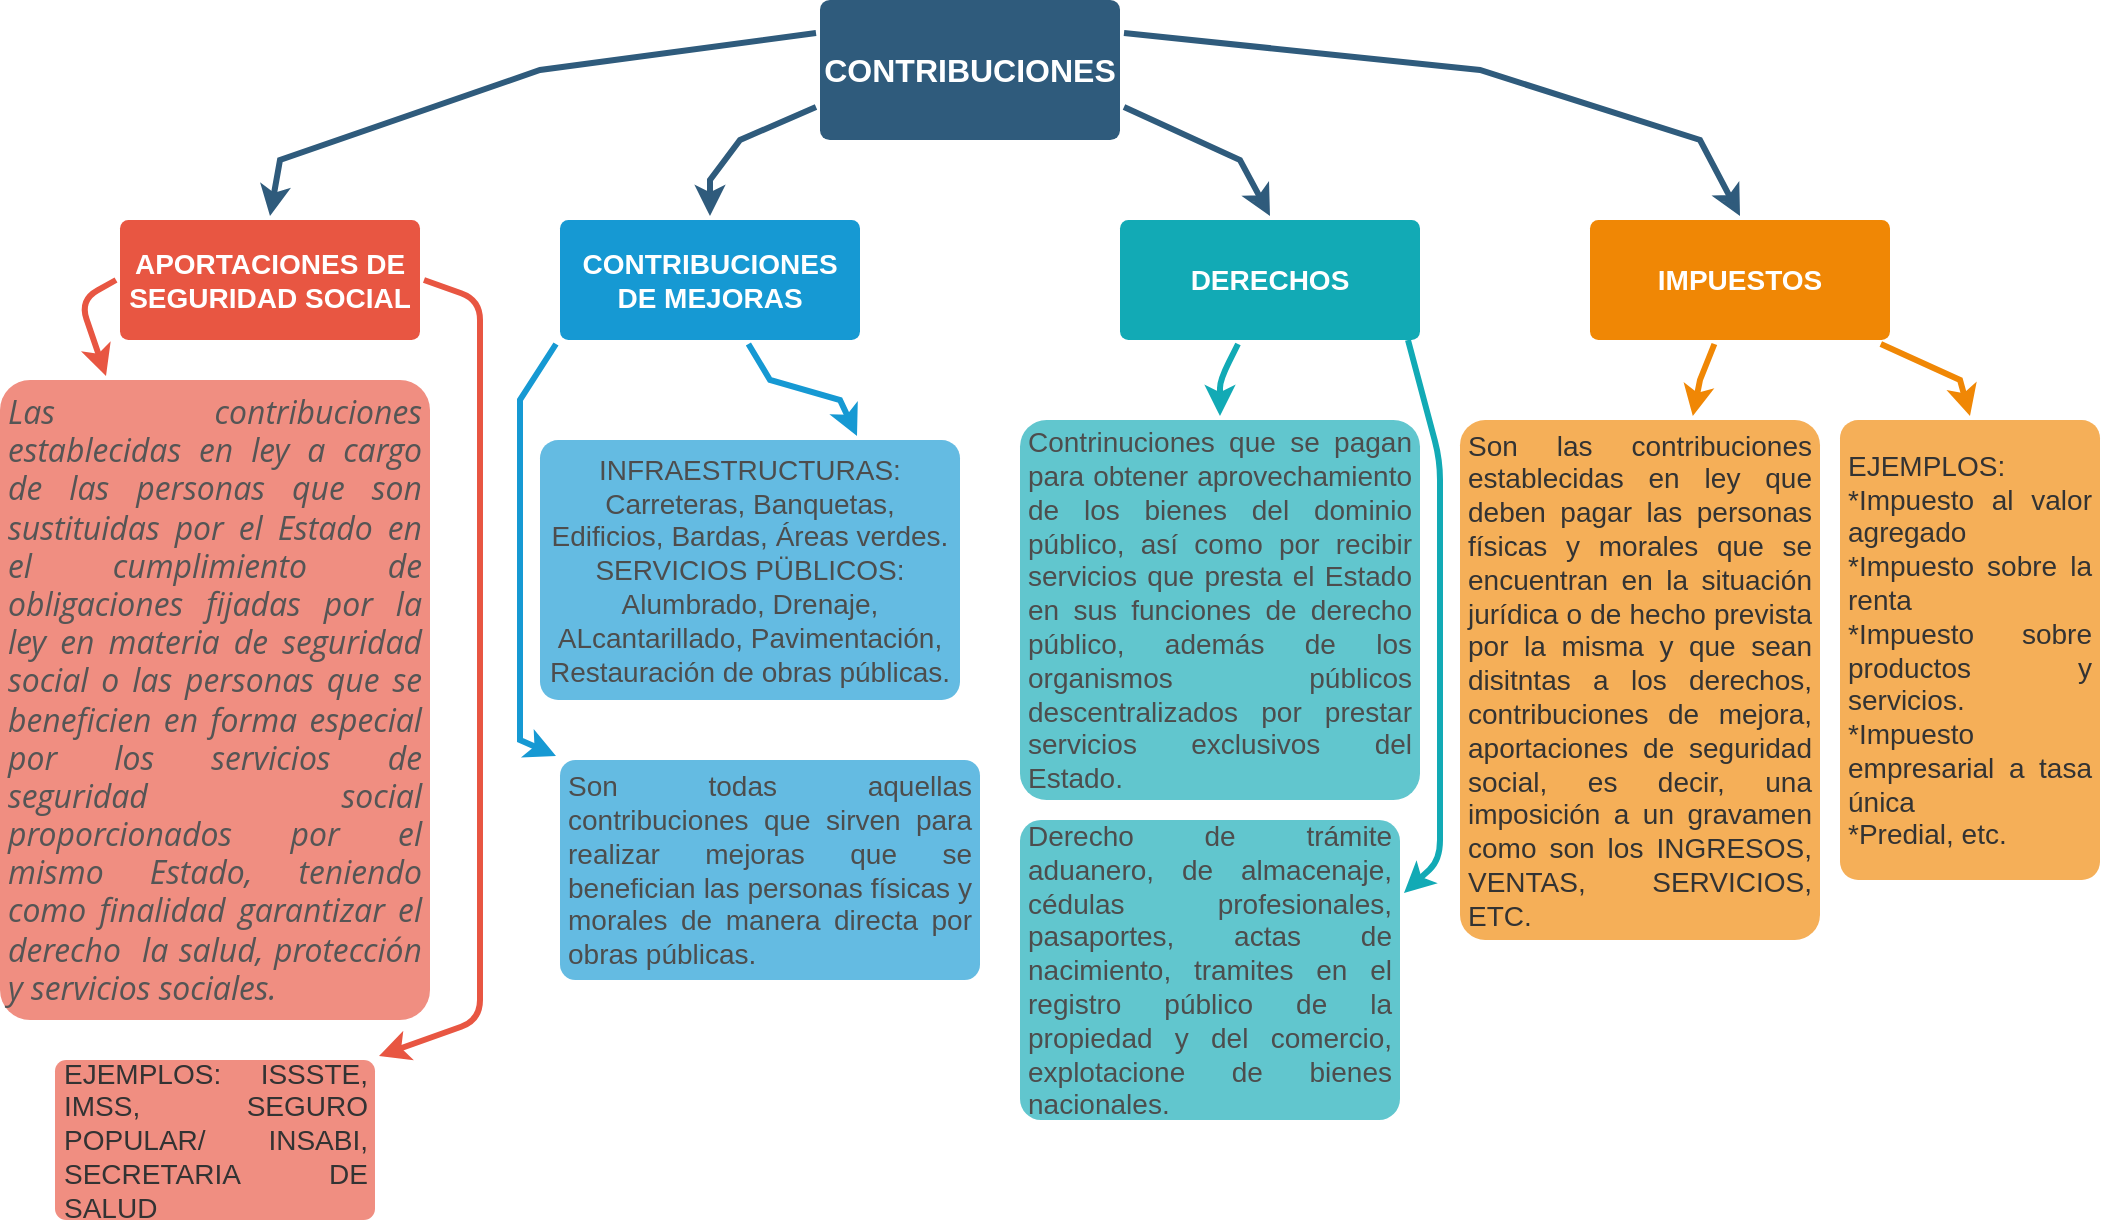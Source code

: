 <mxfile version="12.5.3" type="device"><diagram id="6a731a19-8d31-9384-78a2-239565b7b9f0" name="Page-1"><mxGraphModel dx="2031" dy="544" grid="1" gridSize="10" guides="1" tooltips="1" connect="1" arrows="1" fold="1" page="1" pageScale="1" pageWidth="1169" pageHeight="827" background="#ffffff" math="0" shadow="0"><root><mxCell id="0"/><mxCell id="1" parent="0"/><mxCell id="1745" value="" style="edgeStyle=none;rounded=0;jumpStyle=none;html=1;shadow=0;labelBackgroundColor=none;startArrow=none;startFill=0;endArrow=classic;endFill=1;jettySize=auto;orthogonalLoop=1;strokeColor=#2F5B7C;strokeWidth=3;fontFamily=Helvetica;fontSize=16;fontColor=#23445D;spacing=5;exitX=1;exitY=0.25;exitDx=0;exitDy=0;entryX=0.5;entryY=0;entryDx=0;entryDy=0;" parent="1" source="1749" target="1764" edge="1"><mxGeometry relative="1" as="geometry"><Array as="points"><mxPoint x="740" y="55"/><mxPoint x="850" y="90"/></Array></mxGeometry></mxCell><mxCell id="1746" value="" style="edgeStyle=none;rounded=0;jumpStyle=none;html=1;shadow=0;labelBackgroundColor=none;startArrow=none;startFill=0;endArrow=classic;endFill=1;jettySize=auto;orthogonalLoop=1;strokeColor=#2F5B7C;strokeWidth=3;fontFamily=Helvetica;fontSize=16;fontColor=#23445D;spacing=5;exitX=1;exitY=0.75;exitDx=0;exitDy=0;entryX=0.5;entryY=0;entryDx=0;entryDy=0;" parent="1" source="1749" target="1771" edge="1"><mxGeometry relative="1" as="geometry"><Array as="points"><mxPoint x="620" y="100"/></Array></mxGeometry></mxCell><mxCell id="1747" value="" style="edgeStyle=none;rounded=0;jumpStyle=none;html=1;shadow=0;labelBackgroundColor=none;startArrow=none;startFill=0;endArrow=classic;endFill=1;jettySize=auto;orthogonalLoop=1;strokeColor=#2F5B7C;strokeWidth=3;fontFamily=Helvetica;fontSize=16;fontColor=#23445D;spacing=5;entryX=0.5;entryY=0;entryDx=0;entryDy=0;exitX=0;exitY=0.75;exitDx=0;exitDy=0;" parent="1" source="1749" target="1760" edge="1"><mxGeometry relative="1" as="geometry"><Array as="points"><mxPoint x="370" y="90"/><mxPoint x="355" y="110"/></Array></mxGeometry></mxCell><mxCell id="1748" value="" style="edgeStyle=none;rounded=0;jumpStyle=none;html=1;shadow=0;labelBackgroundColor=none;startArrow=none;startFill=0;endArrow=classic;endFill=1;jettySize=auto;orthogonalLoop=1;strokeColor=#2F5B7C;strokeWidth=3;fontFamily=Helvetica;fontSize=16;fontColor=#23445D;spacing=5;exitX=0;exitY=0.25;exitDx=0;exitDy=0;entryX=0.5;entryY=0;entryDx=0;entryDy=0;" parent="1" source="1749" target="1753" edge="1"><mxGeometry relative="1" as="geometry"><Array as="points"><mxPoint x="270" y="55"/><mxPoint x="140" y="100"/></Array></mxGeometry></mxCell><mxCell id="1749" value="CONTRIBUCIONES" style="rounded=1;whiteSpace=wrap;html=1;shadow=0;labelBackgroundColor=none;strokeColor=none;strokeWidth=3;fillColor=#2F5B7C;fontFamily=Helvetica;fontSize=16;fontColor=#FFFFFF;align=center;fontStyle=1;spacing=5;arcSize=7;perimeterSpacing=2;" parent="1" vertex="1"><mxGeometry x="410" y="20" width="150" height="70" as="geometry"/></mxCell><mxCell id="1750" value="" style="edgeStyle=none;rounded=1;jumpStyle=none;html=1;shadow=0;labelBackgroundColor=none;startArrow=none;startFill=0;jettySize=auto;orthogonalLoop=1;strokeColor=#E85642;strokeWidth=3;fontFamily=Helvetica;fontSize=14;fontColor=#FFFFFF;spacing=5;fontStyle=1;fillColor=#b0e3e6;exitX=1;exitY=0.5;exitDx=0;exitDy=0;entryX=1;entryY=0;entryDx=0;entryDy=0;" parent="1" source="1753" target="1756" edge="1"><mxGeometry relative="1" as="geometry"><Array as="points"><mxPoint x="240" y="170"/><mxPoint x="240" y="530"/></Array></mxGeometry></mxCell><mxCell id="1751" value="" style="edgeStyle=none;rounded=1;jumpStyle=none;html=1;shadow=0;labelBackgroundColor=none;startArrow=none;startFill=0;jettySize=auto;orthogonalLoop=1;strokeColor=#E85642;strokeWidth=3;fontFamily=Helvetica;fontSize=14;fontColor=#FFFFFF;spacing=5;fontStyle=1;fillColor=#b0e3e6;exitX=0;exitY=0.5;exitDx=0;exitDy=0;" parent="1" source="1753" edge="1"><mxGeometry relative="1" as="geometry"><mxPoint x="82" y="160" as="sourcePoint"/><mxPoint x="53" y="208" as="targetPoint"/><Array as="points"><mxPoint x="40" y="170"/></Array></mxGeometry></mxCell><mxCell id="1753" value="APORTACIONES DE SEGURIDAD SOCIAL" style="rounded=1;whiteSpace=wrap;html=1;shadow=0;labelBackgroundColor=none;strokeColor=none;strokeWidth=3;fillColor=#e85642;fontFamily=Helvetica;fontSize=14;fontColor=#FFFFFF;align=center;spacing=5;fontStyle=1;arcSize=7;perimeterSpacing=2;" parent="1" vertex="1"><mxGeometry x="60" y="130" width="150" height="60" as="geometry"/></mxCell><mxCell id="1755" value="&lt;div style=&quot;text-align: justify&quot;&gt;&lt;i style=&quot;color: rgb(85 , 85 , 85) ; font-family: &amp;#34;open sans&amp;#34; , &amp;#34;arial&amp;#34; , &amp;#34;helvetica&amp;#34; , sans-serif ; font-size: 16px ; text-align: right&quot;&gt;Las contribuciones establecidas en ley a cargo de las personas que son sustituidas por el Estado en el cumplimiento de obligaciones fijadas por la ley en materia de seguridad social o las personas que se beneficien en forma especial por los servicios de seguridad social proporcionados por el mismo Estado, teniendo como finalidad garantizar el derecho&amp;nbsp; la salud, protección y servicios sociales.&lt;/i&gt;&lt;/div&gt;" style="rounded=1;whiteSpace=wrap;html=1;shadow=0;labelBackgroundColor=none;strokeColor=none;strokeWidth=3;fillColor=#f08e81;fontFamily=Helvetica;fontSize=14;fontColor=#FFFFFF;align=center;spacing=5;fontStyle=0;arcSize=7;perimeterSpacing=2;" parent="1" vertex="1"><mxGeometry y="210" width="215" height="320" as="geometry"/></mxCell><mxCell id="1756" value="&lt;div style=&quot;text-align: justify&quot;&gt;&lt;span&gt;&lt;font color=&quot;#333333&quot;&gt;EJEMPLOS: ISSSTE, IMSS, SEGURO POPULAR/ INSABI, SECRETARIA DE SALUD&lt;/font&gt;&lt;/span&gt;&lt;/div&gt;" style="rounded=1;whiteSpace=wrap;html=1;shadow=0;labelBackgroundColor=none;strokeColor=none;strokeWidth=3;fillColor=#f08e81;fontFamily=Helvetica;fontSize=14;fontColor=#FFFFFF;align=center;spacing=5;fontStyle=0;arcSize=7;perimeterSpacing=2;" parent="1" vertex="1"><mxGeometry x="27.5" y="550" width="160" height="80" as="geometry"/></mxCell><mxCell id="1757" value="" style="edgeStyle=none;rounded=0;jumpStyle=none;html=1;shadow=0;labelBackgroundColor=none;startArrow=none;startFill=0;endArrow=classic;endFill=1;jettySize=auto;orthogonalLoop=1;strokeColor=#1699D3;strokeWidth=3;fontFamily=Helvetica;fontSize=14;fontColor=#FFFFFF;spacing=5;entryX=0.75;entryY=0;entryDx=0;entryDy=0;" parent="1" source="1760" target="1763" edge="1"><mxGeometry relative="1" as="geometry"><Array as="points"><mxPoint x="385" y="210"/><mxPoint x="420" y="220"/></Array></mxGeometry></mxCell><mxCell id="1758" value="" style="edgeStyle=none;rounded=0;jumpStyle=none;html=1;shadow=0;labelBackgroundColor=none;startArrow=none;startFill=0;endArrow=classic;endFill=1;jettySize=auto;orthogonalLoop=1;strokeColor=#1699D3;strokeWidth=3;fontFamily=Helvetica;fontSize=14;fontColor=#FFFFFF;spacing=5;exitX=0;exitY=1;exitDx=0;exitDy=0;entryX=0;entryY=0;entryDx=0;entryDy=0;" parent="1" source="1760" target="1762" edge="1"><mxGeometry relative="1" as="geometry"><Array as="points"><mxPoint x="260" y="220"/><mxPoint x="260" y="390"/></Array></mxGeometry></mxCell><mxCell id="1760" value="CONTRIBUCIONES DE MEJORAS" style="rounded=1;whiteSpace=wrap;html=1;shadow=0;labelBackgroundColor=none;strokeColor=none;strokeWidth=3;fillColor=#1699d3;fontFamily=Helvetica;fontSize=14;fontColor=#FFFFFF;align=center;spacing=5;fontStyle=1;arcSize=7;perimeterSpacing=2;" parent="1" vertex="1"><mxGeometry x="280" y="130" width="150" height="60" as="geometry"/></mxCell><mxCell id="1762" value="&lt;div style=&quot;text-align: justify&quot;&gt;&lt;span&gt;&lt;font color=&quot;#4d4d4d&quot;&gt;Son todas aquellas contribuciones que sirven para realizar mejoras que se benefician las personas físicas y morales de manera directa por obras públicas.&lt;/font&gt;&lt;/span&gt;&lt;/div&gt;" style="rounded=1;whiteSpace=wrap;html=1;shadow=0;labelBackgroundColor=none;strokeColor=none;strokeWidth=3;fillColor=#64bbe2;fontFamily=Helvetica;fontSize=14;fontColor=#FFFFFF;align=center;spacing=5;arcSize=7;perimeterSpacing=2;" parent="1" vertex="1"><mxGeometry x="280" y="400" width="210" height="110" as="geometry"/></mxCell><mxCell id="1763" value="&lt;font color=&quot;#4d4d4d&quot;&gt;INFRAESTRUCTURAS: Carreteras, Banquetas, Edificios, Bardas, Áreas verdes.&lt;br&gt;SERVICIOS PÜBLICOS: Alumbrado, Drenaje, ALcantarillado, Pavimentación, Restauración de obras públicas.&lt;/font&gt;" style="rounded=1;whiteSpace=wrap;html=1;shadow=0;labelBackgroundColor=none;strokeColor=none;strokeWidth=3;fillColor=#64bbe2;fontFamily=Helvetica;fontSize=14;fontColor=#FFFFFF;align=center;spacing=5;arcSize=7;perimeterSpacing=2;" parent="1" vertex="1"><mxGeometry x="270" y="240" width="210" height="130" as="geometry"/></mxCell><mxCell id="1764" value="IMPUESTOS" style="rounded=1;whiteSpace=wrap;html=1;shadow=0;labelBackgroundColor=none;strokeColor=none;strokeWidth=3;fillColor=#F08705;fontFamily=Helvetica;fontSize=14;fontColor=#FFFFFF;align=center;spacing=5;fontStyle=1;arcSize=7;perimeterSpacing=2;" parent="1" vertex="1"><mxGeometry x="795" y="130" width="150" height="60" as="geometry"/></mxCell><mxCell id="1767" value="&lt;div style=&quot;text-align: justify&quot;&gt;&lt;span style=&quot;color: rgb(51 , 51 , 51)&quot;&gt;Son las contribuciones establecidas en ley que deben pagar las personas físicas y morales que se encuentran en la situación jurídica o de hecho prevista por la misma y que sean disitntas a los derechos, contribuciones de mejora, aportaciones de seguridad social, es decir, una imposición a un gravamen como son los INGRESOS, VENTAS, SERVICIOS, ETC.&lt;/span&gt;&lt;/div&gt;" style="rounded=1;whiteSpace=wrap;html=1;shadow=0;labelBackgroundColor=none;strokeColor=none;strokeWidth=3;fillColor=#f5af58;fontFamily=Helvetica;fontSize=14;fontColor=#FFFFFF;align=center;spacing=5;arcSize=7;perimeterSpacing=2;" parent="1" vertex="1"><mxGeometry x="730" y="230" width="180" height="260" as="geometry"/></mxCell><mxCell id="1768" value="" style="edgeStyle=none;rounded=0;jumpStyle=none;html=1;shadow=0;labelBackgroundColor=none;startArrow=none;startFill=0;endArrow=classic;endFill=1;jettySize=auto;orthogonalLoop=1;strokeColor=#F08705;strokeWidth=3;fontFamily=Helvetica;fontSize=14;fontColor=#FFFFFF;spacing=5;" parent="1" source="1764" target="1767" edge="1"><mxGeometry relative="1" as="geometry"><Array as="points"><mxPoint x="850" y="210"/></Array></mxGeometry></mxCell><mxCell id="1769" value="&lt;div style=&quot;text-align: justify&quot;&gt;&lt;span&gt;&lt;font color=&quot;#333333&quot;&gt;EJEMPLOS: *Impuesto al valor agregado&lt;/font&gt;&lt;/span&gt;&lt;/div&gt;&lt;div style=&quot;text-align: justify&quot;&gt;&lt;span&gt;&lt;font color=&quot;#333333&quot;&gt;*Impuesto sobre la renta&lt;/font&gt;&lt;/span&gt;&lt;/div&gt;&lt;div style=&quot;text-align: justify&quot;&gt;&lt;span&gt;&lt;font color=&quot;#333333&quot;&gt;*Impuesto sobre productos y servicios.&lt;/font&gt;&lt;/span&gt;&lt;/div&gt;&lt;div style=&quot;text-align: justify&quot;&gt;&lt;span&gt;&lt;font color=&quot;#333333&quot;&gt;*Impuesto empresarial a tasa única&lt;/font&gt;&lt;/span&gt;&lt;/div&gt;&lt;div style=&quot;text-align: justify&quot;&gt;&lt;span&gt;&lt;font color=&quot;#333333&quot;&gt;*Predial, etc.&lt;/font&gt;&lt;/span&gt;&lt;/div&gt;" style="rounded=1;whiteSpace=wrap;html=1;shadow=0;labelBackgroundColor=none;strokeColor=none;strokeWidth=3;fillColor=#f5af58;fontFamily=Helvetica;fontSize=14;fontColor=#FFFFFF;align=center;spacing=5;arcSize=7;perimeterSpacing=2;" parent="1" vertex="1"><mxGeometry x="920" y="230" width="130" height="230" as="geometry"/></mxCell><mxCell id="1770" value="" style="edgeStyle=none;rounded=0;jumpStyle=none;html=1;shadow=0;labelBackgroundColor=none;startArrow=none;startFill=0;endArrow=classic;endFill=1;jettySize=auto;orthogonalLoop=1;strokeColor=#F08705;strokeWidth=3;fontFamily=Helvetica;fontSize=14;fontColor=#FFFFFF;spacing=5;entryX=0.5;entryY=0;entryDx=0;entryDy=0;" parent="1" source="1764" target="1769" edge="1"><mxGeometry relative="1" as="geometry"><Array as="points"><mxPoint x="980" y="210"/></Array></mxGeometry></mxCell><mxCell id="1771" value="DERECHOS" style="rounded=1;whiteSpace=wrap;html=1;shadow=0;labelBackgroundColor=none;strokeColor=none;strokeWidth=3;fillColor=#12aab5;fontFamily=Helvetica;fontSize=14;fontColor=#FFFFFF;align=center;spacing=5;fontStyle=1;arcSize=7;perimeterSpacing=2;" parent="1" vertex="1"><mxGeometry x="560" y="130.0" width="150" height="60" as="geometry"/></mxCell><mxCell id="1772" value="&lt;div style=&quot;text-align: justify&quot;&gt;&lt;span style=&quot;color: rgb(77 , 77 , 77)&quot;&gt;Contrinuciones que se pagan para obtener aprovechamiento de los bienes del dominio público, así como por recibir servicios que presta el Estado en sus funciones de derecho público, además de los organismos públicos descentralizados por prestar servicios exclusivos del Estado.&lt;/span&gt;&lt;/div&gt;" style="rounded=1;whiteSpace=wrap;html=1;shadow=0;labelBackgroundColor=none;strokeColor=none;strokeWidth=3;fillColor=#61c6ce;fontFamily=Helvetica;fontSize=14;fontColor=#FFFFFF;align=center;spacing=5;fontStyle=0;arcSize=7;perimeterSpacing=2;" parent="1" vertex="1"><mxGeometry x="510" y="230" width="200" height="190" as="geometry"/></mxCell><mxCell id="1773" value="" style="edgeStyle=none;rounded=1;jumpStyle=none;html=1;shadow=0;labelBackgroundColor=none;startArrow=none;startFill=0;jettySize=auto;orthogonalLoop=1;strokeColor=#12AAB5;strokeWidth=3;fontFamily=Helvetica;fontSize=14;fontColor=#FFFFFF;spacing=5;fontStyle=1;fillColor=#b0e3e6;" parent="1" source="1771" target="1772" edge="1"><mxGeometry relative="1" as="geometry"><Array as="points"><mxPoint x="610" y="210"/></Array></mxGeometry></mxCell><mxCell id="1776" value="&lt;div style=&quot;text-align: justify&quot;&gt;&lt;span&gt;&lt;font color=&quot;#4d4d4d&quot;&gt;Derecho de trámite aduanero, de almacenaje, cédulas profesionales, pasaportes, actas de nacimiento, tramites en el registro público de la propiedad y del comercio, explotacione de bienes nacionales.&lt;/font&gt;&lt;/span&gt;&lt;/div&gt;" style="rounded=1;whiteSpace=wrap;html=1;shadow=0;labelBackgroundColor=none;strokeColor=none;strokeWidth=3;fillColor=#61c6ce;fontFamily=Helvetica;fontSize=14;fontColor=#FFFFFF;align=center;spacing=5;fontStyle=0;arcSize=7;perimeterSpacing=2;" parent="1" vertex="1"><mxGeometry x="510" y="430" width="190" height="150" as="geometry"/></mxCell><mxCell id="1777" value="" style="edgeStyle=none;rounded=1;jumpStyle=none;html=1;shadow=0;labelBackgroundColor=none;startArrow=none;startFill=0;jettySize=auto;orthogonalLoop=1;strokeColor=#12AAB5;strokeWidth=3;fontFamily=Helvetica;fontSize=14;fontColor=#FFFFFF;spacing=5;fontStyle=1;fillColor=#b0e3e6;exitX=0.948;exitY=0.969;exitDx=0;exitDy=0;exitPerimeter=0;entryX=1;entryY=0.25;entryDx=0;entryDy=0;" parent="1" source="1771" target="1776" edge="1"><mxGeometry relative="1" as="geometry"><Array as="points"><mxPoint x="720" y="250"/><mxPoint x="720" y="400"/><mxPoint x="720" y="450"/></Array></mxGeometry></mxCell></root></mxGraphModel></diagram></mxfile>